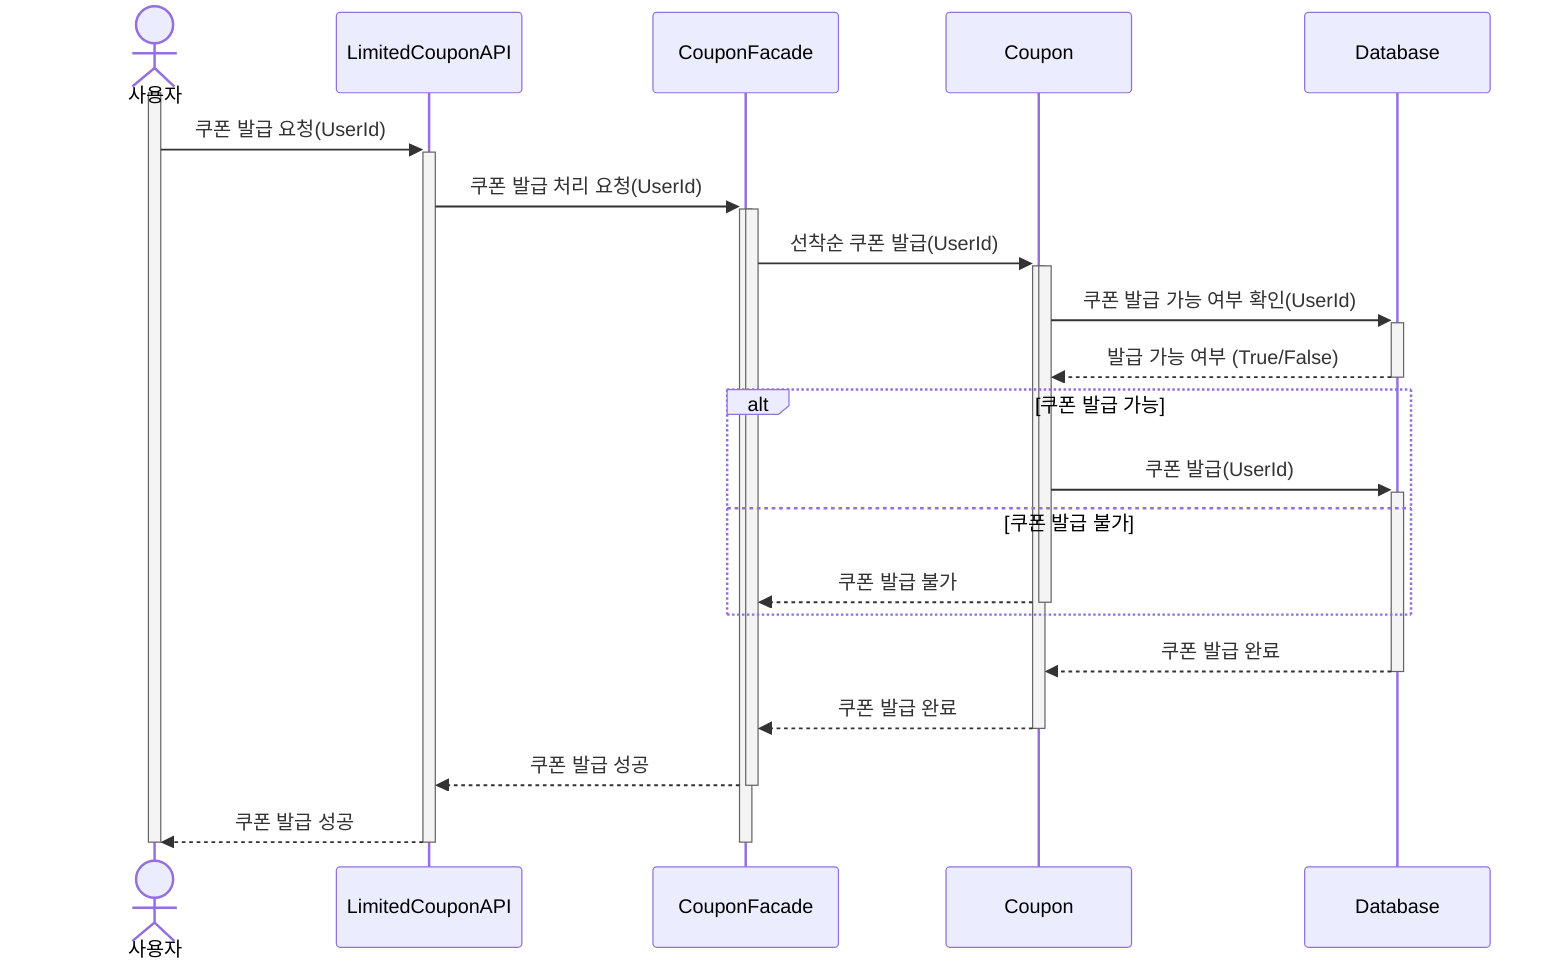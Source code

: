 sequenceDiagram
    actor Customer as 사용자 
    participant API as LimitedCouponAPI
    participant Facade as CouponFacade

    participant Coupon as Coupon
    participant DB as Database


activate Customer
    Customer->>+API: 쿠폰 발급 요청(UserId)
    API->>+Facade: 쿠폰 발급 처리 요청(UserId)
    activate Facade
    Facade->>+Coupon: 선착순 쿠폰 발급(UserId)
    activate Coupon
    Coupon->>+DB: 쿠폰 발급 가능 여부 확인(UserId)
    DB-->>-Coupon: 발급 가능 여부 (True/False)
    
    alt 쿠폰 발급 가능
        Coupon->>+DB: 쿠폰 발급(UserId)
    else 쿠폰 발급 불가
        Coupon-->>-Facade: 쿠폰 발급 불가
    end
    DB-->>-Coupon: 쿠폰 발급 완료
    Coupon-->>-Facade: 쿠폰 발급 완료
    Facade-->>-API: 쿠폰 발급 성공
    API-->>-Customer: 쿠폰 발급 성공

    deactivate Facade
deactivate Customer